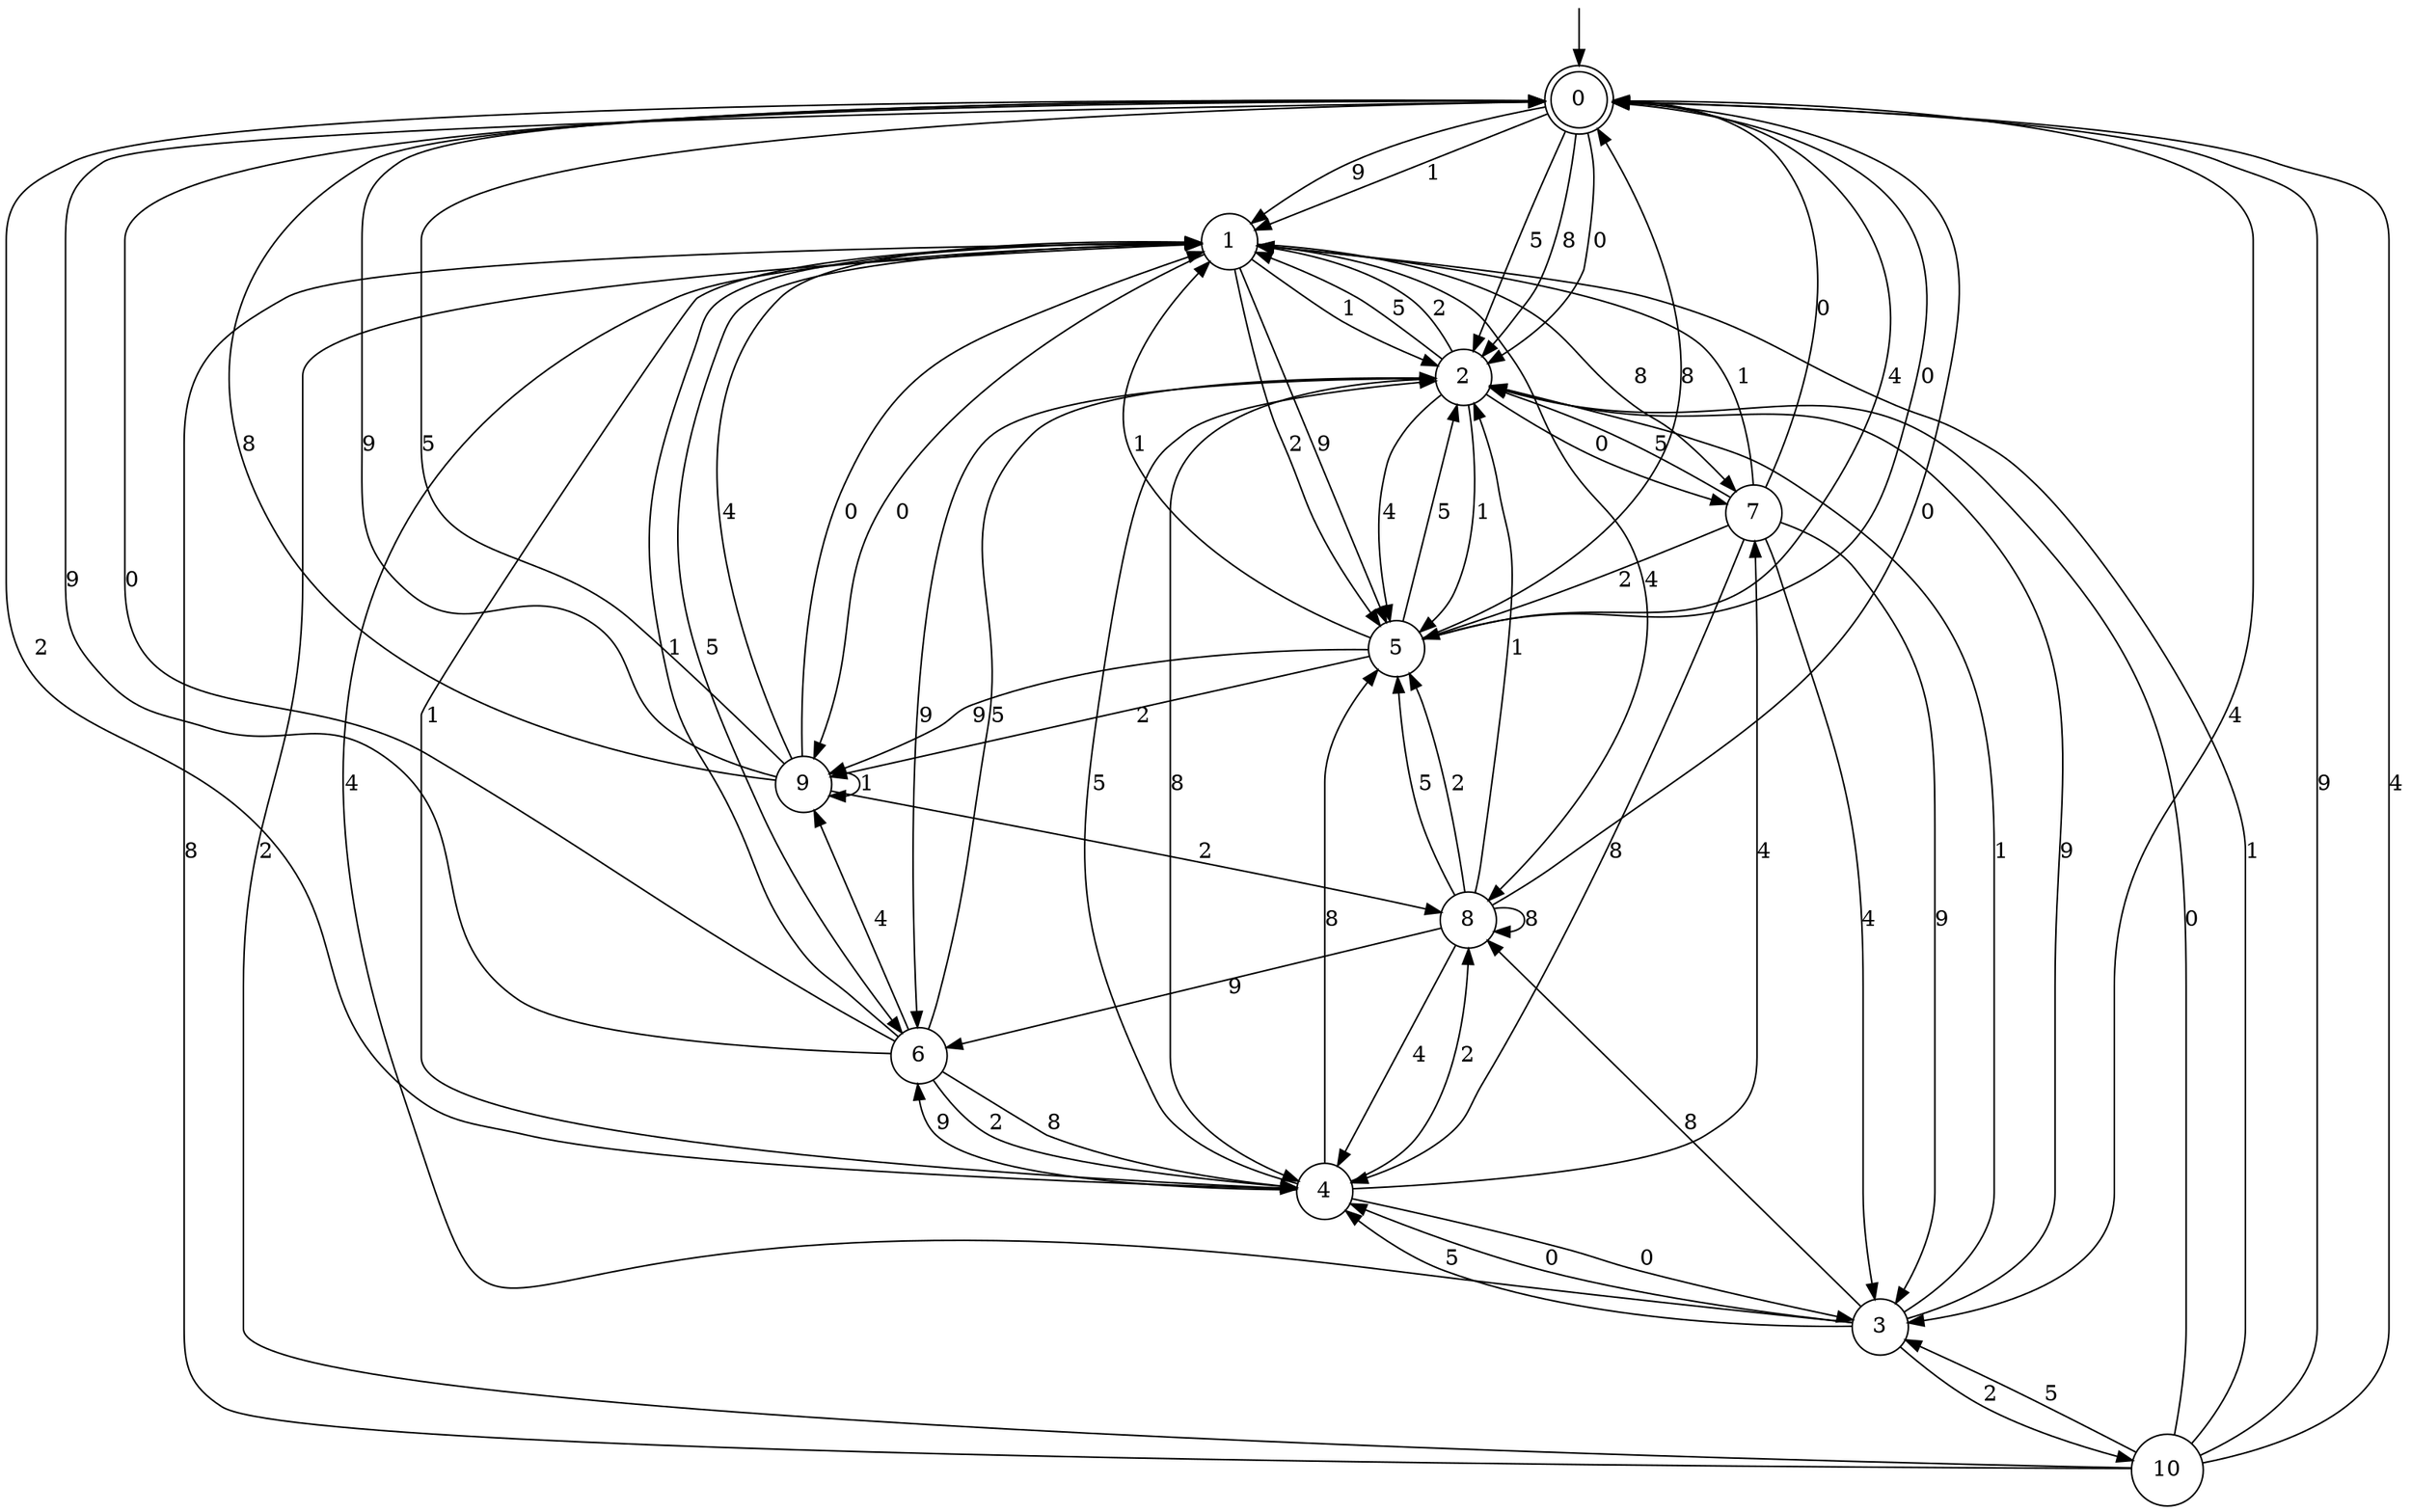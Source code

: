 digraph g {

	s0 [shape="doublecircle" label="0"];
	s1 [shape="circle" label="1"];
	s2 [shape="circle" label="2"];
	s3 [shape="circle" label="3"];
	s4 [shape="circle" label="4"];
	s5 [shape="circle" label="5"];
	s6 [shape="circle" label="6"];
	s7 [shape="circle" label="7"];
	s8 [shape="circle" label="8"];
	s9 [shape="circle" label="9"];
	s10 [shape="circle" label="10"];
	s0 -> s1 [label="1"];
	s0 -> s1 [label="9"];
	s0 -> s2 [label="5"];
	s0 -> s2 [label="8"];
	s0 -> s3 [label="4"];
	s0 -> s4 [label="2"];
	s0 -> s2 [label="0"];
	s1 -> s2 [label="1"];
	s1 -> s5 [label="9"];
	s1 -> s6 [label="5"];
	s1 -> s7 [label="8"];
	s1 -> s8 [label="4"];
	s1 -> s5 [label="2"];
	s1 -> s9 [label="0"];
	s2 -> s5 [label="1"];
	s2 -> s6 [label="9"];
	s2 -> s1 [label="5"];
	s2 -> s4 [label="8"];
	s2 -> s5 [label="4"];
	s2 -> s1 [label="2"];
	s2 -> s7 [label="0"];
	s3 -> s2 [label="1"];
	s3 -> s2 [label="9"];
	s3 -> s4 [label="5"];
	s3 -> s8 [label="8"];
	s3 -> s1 [label="4"];
	s3 -> s10 [label="2"];
	s3 -> s4 [label="0"];
	s4 -> s1 [label="1"];
	s4 -> s6 [label="9"];
	s4 -> s2 [label="5"];
	s4 -> s5 [label="8"];
	s4 -> s7 [label="4"];
	s4 -> s8 [label="2"];
	s4 -> s3 [label="0"];
	s5 -> s1 [label="1"];
	s5 -> s9 [label="9"];
	s5 -> s2 [label="5"];
	s5 -> s0 [label="8"];
	s5 -> s0 [label="4"];
	s5 -> s9 [label="2"];
	s5 -> s0 [label="0"];
	s6 -> s1 [label="1"];
	s6 -> s0 [label="9"];
	s6 -> s2 [label="5"];
	s6 -> s4 [label="8"];
	s6 -> s9 [label="4"];
	s6 -> s4 [label="2"];
	s6 -> s0 [label="0"];
	s7 -> s1 [label="1"];
	s7 -> s3 [label="9"];
	s7 -> s2 [label="5"];
	s7 -> s4 [label="8"];
	s7 -> s3 [label="4"];
	s7 -> s5 [label="2"];
	s7 -> s0 [label="0"];
	s8 -> s2 [label="1"];
	s8 -> s6 [label="9"];
	s8 -> s5 [label="5"];
	s8 -> s8 [label="8"];
	s8 -> s4 [label="4"];
	s8 -> s5 [label="2"];
	s8 -> s0 [label="0"];
	s9 -> s9 [label="1"];
	s9 -> s0 [label="9"];
	s9 -> s0 [label="5"];
	s9 -> s0 [label="8"];
	s9 -> s1 [label="4"];
	s9 -> s8 [label="2"];
	s9 -> s1 [label="0"];
	s10 -> s1 [label="1"];
	s10 -> s0 [label="9"];
	s10 -> s3 [label="5"];
	s10 -> s1 [label="8"];
	s10 -> s0 [label="4"];
	s10 -> s1 [label="2"];
	s10 -> s2 [label="0"];

__start0 [label="" shape="none" width="0" height="0"];
__start0 -> s0;

}

